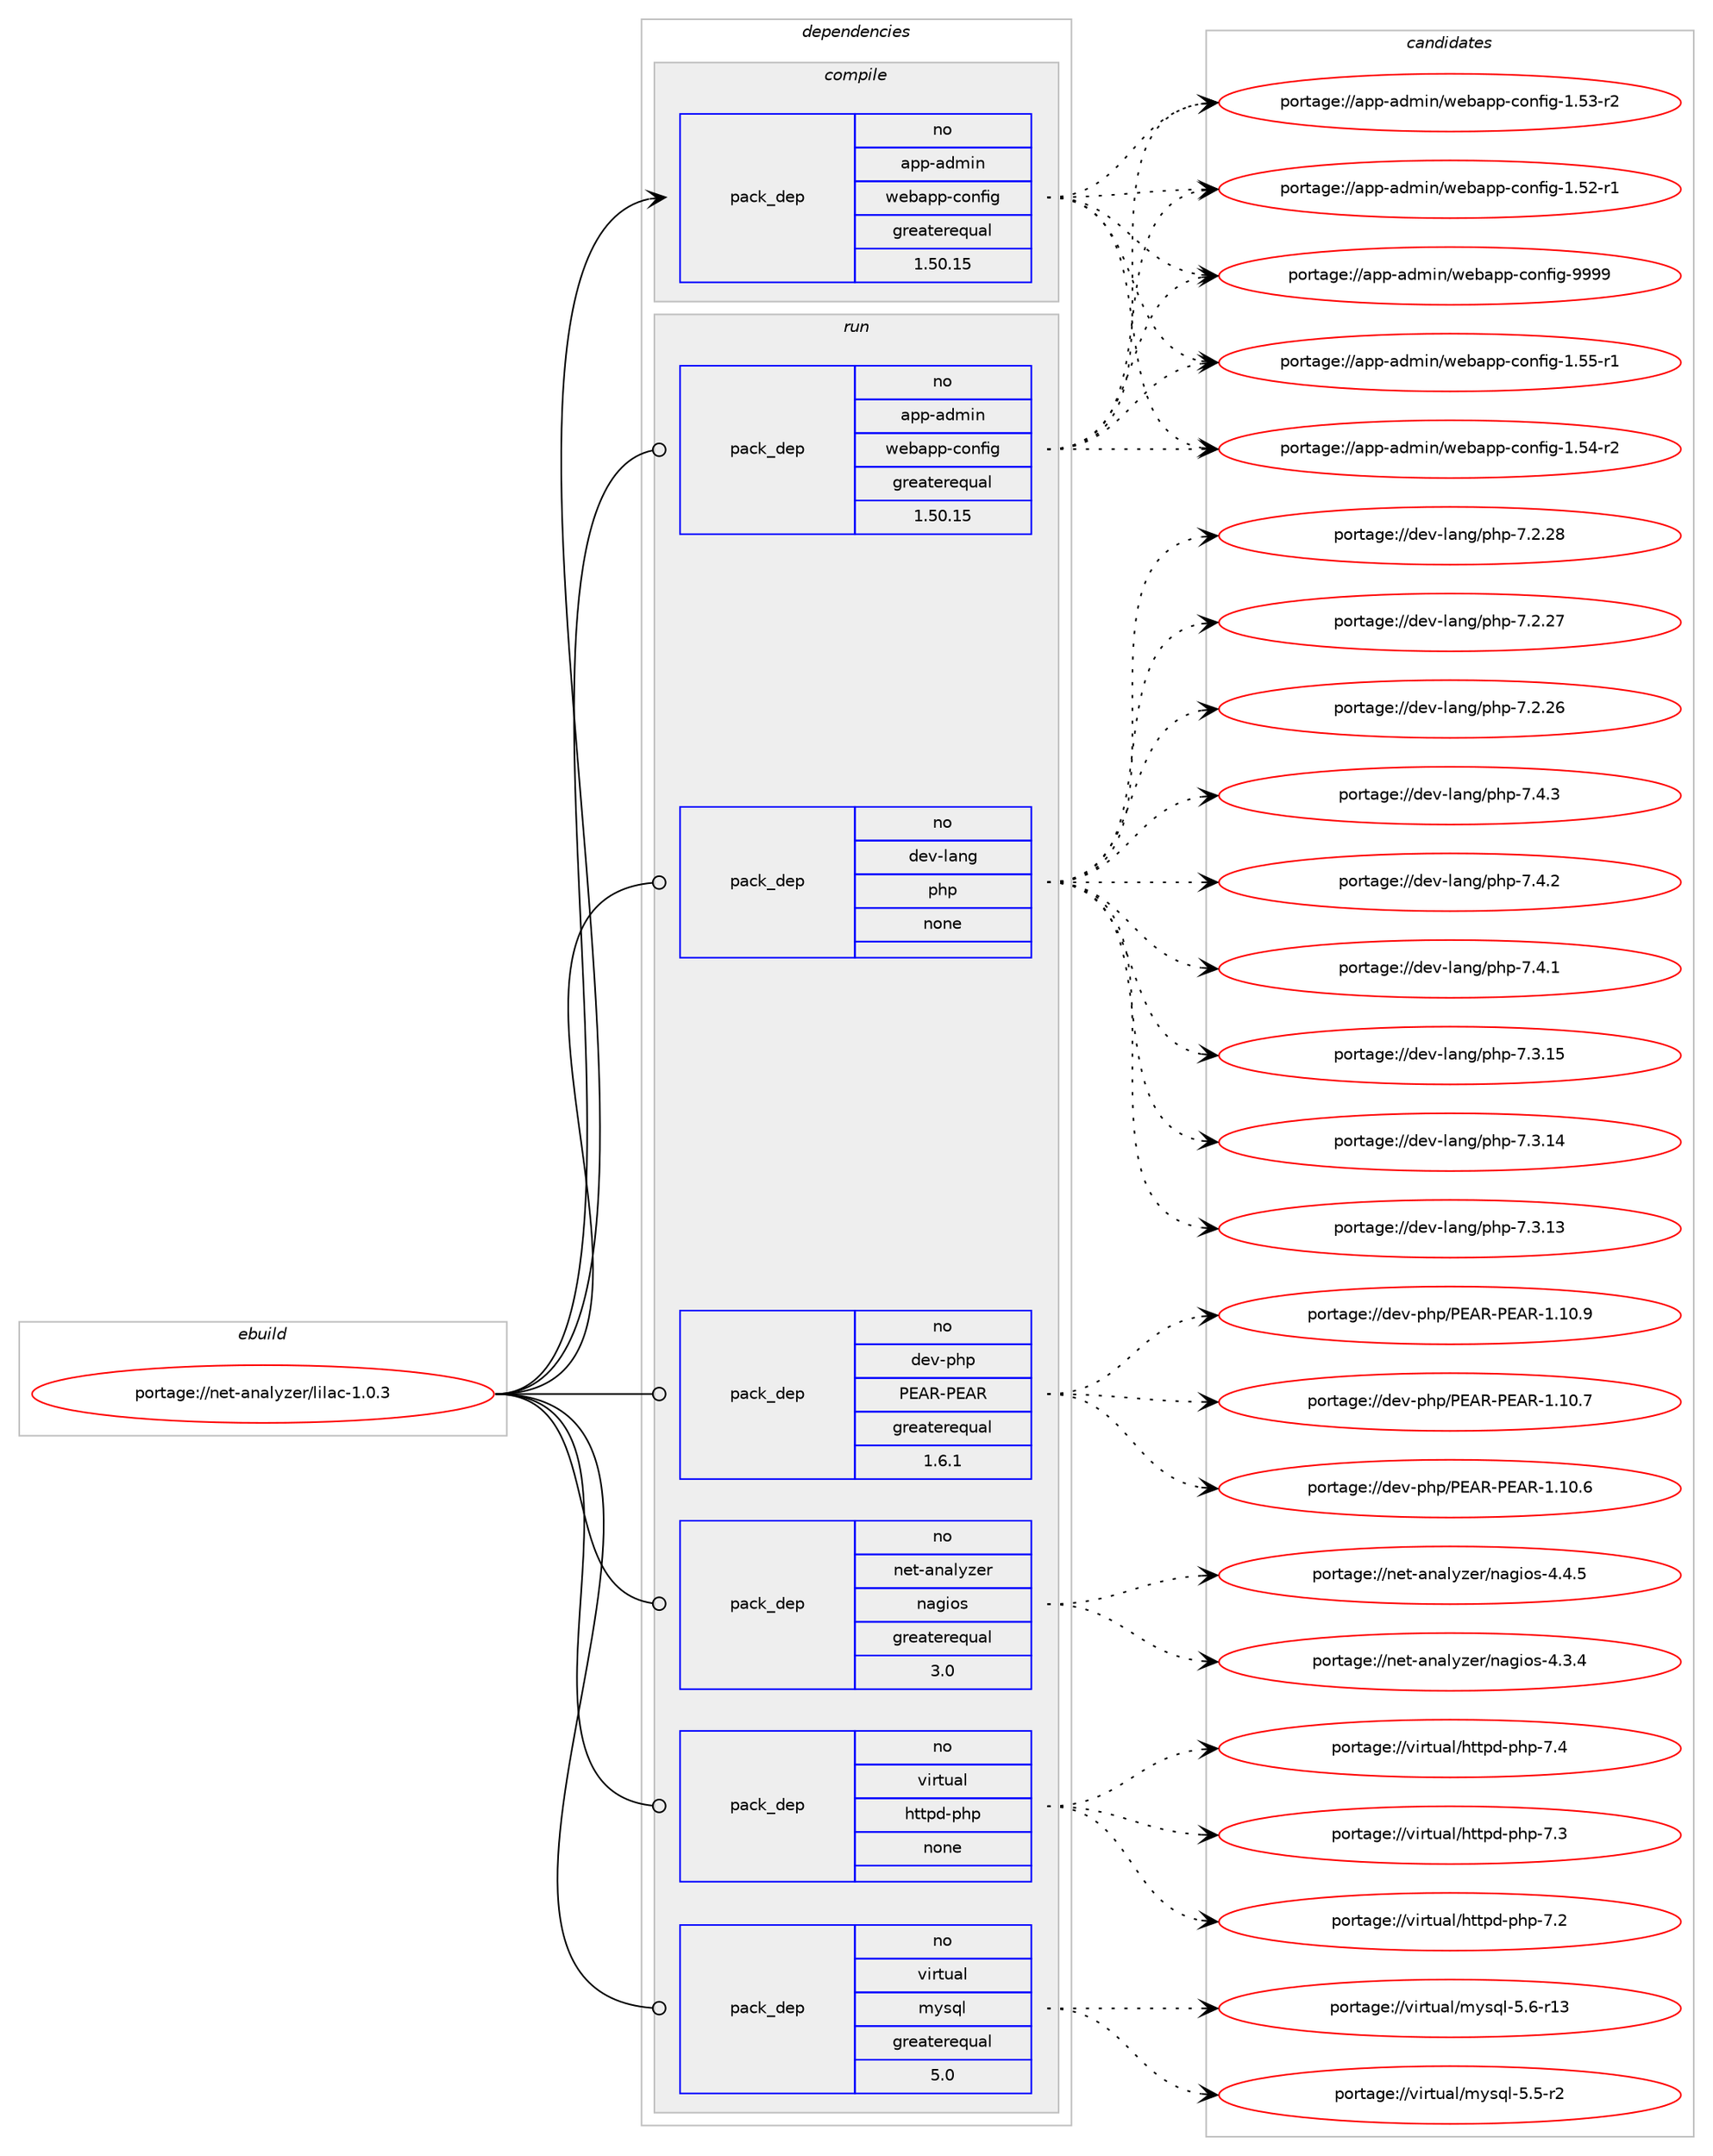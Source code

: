 digraph prolog {

# *************
# Graph options
# *************

newrank=true;
concentrate=true;
compound=true;
graph [rankdir=LR,fontname=Helvetica,fontsize=10,ranksep=1.5];#, ranksep=2.5, nodesep=0.2];
edge  [arrowhead=vee];
node  [fontname=Helvetica,fontsize=10];

# **********
# The ebuild
# **********

subgraph cluster_leftcol {
color=gray;
rank=same;
label=<<i>ebuild</i>>;
id [label="portage://net-analyzer/lilac-1.0.3", color=red, width=4, href="../net-analyzer/lilac-1.0.3.svg"];
}

# ****************
# The dependencies
# ****************

subgraph cluster_midcol {
color=gray;
label=<<i>dependencies</i>>;
subgraph cluster_compile {
fillcolor="#eeeeee";
style=filled;
label=<<i>compile</i>>;
subgraph pack70706 {
dependency92775 [label=<<TABLE BORDER="0" CELLBORDER="1" CELLSPACING="0" CELLPADDING="4" WIDTH="220"><TR><TD ROWSPAN="6" CELLPADDING="30">pack_dep</TD></TR><TR><TD WIDTH="110">no</TD></TR><TR><TD>app-admin</TD></TR><TR><TD>webapp-config</TD></TR><TR><TD>greaterequal</TD></TR><TR><TD>1.50.15</TD></TR></TABLE>>, shape=none, color=blue];
}
id:e -> dependency92775:w [weight=20,style="solid",arrowhead="vee"];
}
subgraph cluster_compileandrun {
fillcolor="#eeeeee";
style=filled;
label=<<i>compile and run</i>>;
}
subgraph cluster_run {
fillcolor="#eeeeee";
style=filled;
label=<<i>run</i>>;
subgraph pack70707 {
dependency92776 [label=<<TABLE BORDER="0" CELLBORDER="1" CELLSPACING="0" CELLPADDING="4" WIDTH="220"><TR><TD ROWSPAN="6" CELLPADDING="30">pack_dep</TD></TR><TR><TD WIDTH="110">no</TD></TR><TR><TD>app-admin</TD></TR><TR><TD>webapp-config</TD></TR><TR><TD>greaterequal</TD></TR><TR><TD>1.50.15</TD></TR></TABLE>>, shape=none, color=blue];
}
id:e -> dependency92776:w [weight=20,style="solid",arrowhead="odot"];
subgraph pack70708 {
dependency92777 [label=<<TABLE BORDER="0" CELLBORDER="1" CELLSPACING="0" CELLPADDING="4" WIDTH="220"><TR><TD ROWSPAN="6" CELLPADDING="30">pack_dep</TD></TR><TR><TD WIDTH="110">no</TD></TR><TR><TD>dev-lang</TD></TR><TR><TD>php</TD></TR><TR><TD>none</TD></TR><TR><TD></TD></TR></TABLE>>, shape=none, color=blue];
}
id:e -> dependency92777:w [weight=20,style="solid",arrowhead="odot"];
subgraph pack70709 {
dependency92778 [label=<<TABLE BORDER="0" CELLBORDER="1" CELLSPACING="0" CELLPADDING="4" WIDTH="220"><TR><TD ROWSPAN="6" CELLPADDING="30">pack_dep</TD></TR><TR><TD WIDTH="110">no</TD></TR><TR><TD>dev-php</TD></TR><TR><TD>PEAR-PEAR</TD></TR><TR><TD>greaterequal</TD></TR><TR><TD>1.6.1</TD></TR></TABLE>>, shape=none, color=blue];
}
id:e -> dependency92778:w [weight=20,style="solid",arrowhead="odot"];
subgraph pack70710 {
dependency92779 [label=<<TABLE BORDER="0" CELLBORDER="1" CELLSPACING="0" CELLPADDING="4" WIDTH="220"><TR><TD ROWSPAN="6" CELLPADDING="30">pack_dep</TD></TR><TR><TD WIDTH="110">no</TD></TR><TR><TD>net-analyzer</TD></TR><TR><TD>nagios</TD></TR><TR><TD>greaterequal</TD></TR><TR><TD>3.0</TD></TR></TABLE>>, shape=none, color=blue];
}
id:e -> dependency92779:w [weight=20,style="solid",arrowhead="odot"];
subgraph pack70711 {
dependency92780 [label=<<TABLE BORDER="0" CELLBORDER="1" CELLSPACING="0" CELLPADDING="4" WIDTH="220"><TR><TD ROWSPAN="6" CELLPADDING="30">pack_dep</TD></TR><TR><TD WIDTH="110">no</TD></TR><TR><TD>virtual</TD></TR><TR><TD>httpd-php</TD></TR><TR><TD>none</TD></TR><TR><TD></TD></TR></TABLE>>, shape=none, color=blue];
}
id:e -> dependency92780:w [weight=20,style="solid",arrowhead="odot"];
subgraph pack70712 {
dependency92781 [label=<<TABLE BORDER="0" CELLBORDER="1" CELLSPACING="0" CELLPADDING="4" WIDTH="220"><TR><TD ROWSPAN="6" CELLPADDING="30">pack_dep</TD></TR><TR><TD WIDTH="110">no</TD></TR><TR><TD>virtual</TD></TR><TR><TD>mysql</TD></TR><TR><TD>greaterequal</TD></TR><TR><TD>5.0</TD></TR></TABLE>>, shape=none, color=blue];
}
id:e -> dependency92781:w [weight=20,style="solid",arrowhead="odot"];
}
}

# **************
# The candidates
# **************

subgraph cluster_choices {
rank=same;
color=gray;
label=<<i>candidates</i>>;

subgraph choice70706 {
color=black;
nodesep=1;
choice97112112459710010910511047119101989711211245991111101021051034557575757 [label="portage://app-admin/webapp-config-9999", color=red, width=4,href="../app-admin/webapp-config-9999.svg"];
choice971121124597100109105110471191019897112112459911111010210510345494653534511449 [label="portage://app-admin/webapp-config-1.55-r1", color=red, width=4,href="../app-admin/webapp-config-1.55-r1.svg"];
choice971121124597100109105110471191019897112112459911111010210510345494653524511450 [label="portage://app-admin/webapp-config-1.54-r2", color=red, width=4,href="../app-admin/webapp-config-1.54-r2.svg"];
choice971121124597100109105110471191019897112112459911111010210510345494653514511450 [label="portage://app-admin/webapp-config-1.53-r2", color=red, width=4,href="../app-admin/webapp-config-1.53-r2.svg"];
choice971121124597100109105110471191019897112112459911111010210510345494653504511449 [label="portage://app-admin/webapp-config-1.52-r1", color=red, width=4,href="../app-admin/webapp-config-1.52-r1.svg"];
dependency92775:e -> choice97112112459710010910511047119101989711211245991111101021051034557575757:w [style=dotted,weight="100"];
dependency92775:e -> choice971121124597100109105110471191019897112112459911111010210510345494653534511449:w [style=dotted,weight="100"];
dependency92775:e -> choice971121124597100109105110471191019897112112459911111010210510345494653524511450:w [style=dotted,weight="100"];
dependency92775:e -> choice971121124597100109105110471191019897112112459911111010210510345494653514511450:w [style=dotted,weight="100"];
dependency92775:e -> choice971121124597100109105110471191019897112112459911111010210510345494653504511449:w [style=dotted,weight="100"];
}
subgraph choice70707 {
color=black;
nodesep=1;
choice97112112459710010910511047119101989711211245991111101021051034557575757 [label="portage://app-admin/webapp-config-9999", color=red, width=4,href="../app-admin/webapp-config-9999.svg"];
choice971121124597100109105110471191019897112112459911111010210510345494653534511449 [label="portage://app-admin/webapp-config-1.55-r1", color=red, width=4,href="../app-admin/webapp-config-1.55-r1.svg"];
choice971121124597100109105110471191019897112112459911111010210510345494653524511450 [label="portage://app-admin/webapp-config-1.54-r2", color=red, width=4,href="../app-admin/webapp-config-1.54-r2.svg"];
choice971121124597100109105110471191019897112112459911111010210510345494653514511450 [label="portage://app-admin/webapp-config-1.53-r2", color=red, width=4,href="../app-admin/webapp-config-1.53-r2.svg"];
choice971121124597100109105110471191019897112112459911111010210510345494653504511449 [label="portage://app-admin/webapp-config-1.52-r1", color=red, width=4,href="../app-admin/webapp-config-1.52-r1.svg"];
dependency92776:e -> choice97112112459710010910511047119101989711211245991111101021051034557575757:w [style=dotted,weight="100"];
dependency92776:e -> choice971121124597100109105110471191019897112112459911111010210510345494653534511449:w [style=dotted,weight="100"];
dependency92776:e -> choice971121124597100109105110471191019897112112459911111010210510345494653524511450:w [style=dotted,weight="100"];
dependency92776:e -> choice971121124597100109105110471191019897112112459911111010210510345494653514511450:w [style=dotted,weight="100"];
dependency92776:e -> choice971121124597100109105110471191019897112112459911111010210510345494653504511449:w [style=dotted,weight="100"];
}
subgraph choice70708 {
color=black;
nodesep=1;
choice100101118451089711010347112104112455546524651 [label="portage://dev-lang/php-7.4.3", color=red, width=4,href="../dev-lang/php-7.4.3.svg"];
choice100101118451089711010347112104112455546524650 [label="portage://dev-lang/php-7.4.2", color=red, width=4,href="../dev-lang/php-7.4.2.svg"];
choice100101118451089711010347112104112455546524649 [label="portage://dev-lang/php-7.4.1", color=red, width=4,href="../dev-lang/php-7.4.1.svg"];
choice10010111845108971101034711210411245554651464953 [label="portage://dev-lang/php-7.3.15", color=red, width=4,href="../dev-lang/php-7.3.15.svg"];
choice10010111845108971101034711210411245554651464952 [label="portage://dev-lang/php-7.3.14", color=red, width=4,href="../dev-lang/php-7.3.14.svg"];
choice10010111845108971101034711210411245554651464951 [label="portage://dev-lang/php-7.3.13", color=red, width=4,href="../dev-lang/php-7.3.13.svg"];
choice10010111845108971101034711210411245554650465056 [label="portage://dev-lang/php-7.2.28", color=red, width=4,href="../dev-lang/php-7.2.28.svg"];
choice10010111845108971101034711210411245554650465055 [label="portage://dev-lang/php-7.2.27", color=red, width=4,href="../dev-lang/php-7.2.27.svg"];
choice10010111845108971101034711210411245554650465054 [label="portage://dev-lang/php-7.2.26", color=red, width=4,href="../dev-lang/php-7.2.26.svg"];
dependency92777:e -> choice100101118451089711010347112104112455546524651:w [style=dotted,weight="100"];
dependency92777:e -> choice100101118451089711010347112104112455546524650:w [style=dotted,weight="100"];
dependency92777:e -> choice100101118451089711010347112104112455546524649:w [style=dotted,weight="100"];
dependency92777:e -> choice10010111845108971101034711210411245554651464953:w [style=dotted,weight="100"];
dependency92777:e -> choice10010111845108971101034711210411245554651464952:w [style=dotted,weight="100"];
dependency92777:e -> choice10010111845108971101034711210411245554651464951:w [style=dotted,weight="100"];
dependency92777:e -> choice10010111845108971101034711210411245554650465056:w [style=dotted,weight="100"];
dependency92777:e -> choice10010111845108971101034711210411245554650465055:w [style=dotted,weight="100"];
dependency92777:e -> choice10010111845108971101034711210411245554650465054:w [style=dotted,weight="100"];
}
subgraph choice70709 {
color=black;
nodesep=1;
choice100101118451121041124780696582458069658245494649484657 [label="portage://dev-php/PEAR-PEAR-1.10.9", color=red, width=4,href="../dev-php/PEAR-PEAR-1.10.9.svg"];
choice100101118451121041124780696582458069658245494649484655 [label="portage://dev-php/PEAR-PEAR-1.10.7", color=red, width=4,href="../dev-php/PEAR-PEAR-1.10.7.svg"];
choice100101118451121041124780696582458069658245494649484654 [label="portage://dev-php/PEAR-PEAR-1.10.6", color=red, width=4,href="../dev-php/PEAR-PEAR-1.10.6.svg"];
dependency92778:e -> choice100101118451121041124780696582458069658245494649484657:w [style=dotted,weight="100"];
dependency92778:e -> choice100101118451121041124780696582458069658245494649484655:w [style=dotted,weight="100"];
dependency92778:e -> choice100101118451121041124780696582458069658245494649484654:w [style=dotted,weight="100"];
}
subgraph choice70710 {
color=black;
nodesep=1;
choice1101011164597110971081211221011144711097103105111115455246524653 [label="portage://net-analyzer/nagios-4.4.5", color=red, width=4,href="../net-analyzer/nagios-4.4.5.svg"];
choice1101011164597110971081211221011144711097103105111115455246514652 [label="portage://net-analyzer/nagios-4.3.4", color=red, width=4,href="../net-analyzer/nagios-4.3.4.svg"];
dependency92779:e -> choice1101011164597110971081211221011144711097103105111115455246524653:w [style=dotted,weight="100"];
dependency92779:e -> choice1101011164597110971081211221011144711097103105111115455246514652:w [style=dotted,weight="100"];
}
subgraph choice70711 {
color=black;
nodesep=1;
choice11810511411611797108471041161161121004511210411245554652 [label="portage://virtual/httpd-php-7.4", color=red, width=4,href="../virtual/httpd-php-7.4.svg"];
choice11810511411611797108471041161161121004511210411245554651 [label="portage://virtual/httpd-php-7.3", color=red, width=4,href="../virtual/httpd-php-7.3.svg"];
choice11810511411611797108471041161161121004511210411245554650 [label="portage://virtual/httpd-php-7.2", color=red, width=4,href="../virtual/httpd-php-7.2.svg"];
dependency92780:e -> choice11810511411611797108471041161161121004511210411245554652:w [style=dotted,weight="100"];
dependency92780:e -> choice11810511411611797108471041161161121004511210411245554651:w [style=dotted,weight="100"];
dependency92780:e -> choice11810511411611797108471041161161121004511210411245554650:w [style=dotted,weight="100"];
}
subgraph choice70712 {
color=black;
nodesep=1;
choice118105114116117971084710912111511310845534654451144951 [label="portage://virtual/mysql-5.6-r13", color=red, width=4,href="../virtual/mysql-5.6-r13.svg"];
choice1181051141161179710847109121115113108455346534511450 [label="portage://virtual/mysql-5.5-r2", color=red, width=4,href="../virtual/mysql-5.5-r2.svg"];
dependency92781:e -> choice118105114116117971084710912111511310845534654451144951:w [style=dotted,weight="100"];
dependency92781:e -> choice1181051141161179710847109121115113108455346534511450:w [style=dotted,weight="100"];
}
}

}

